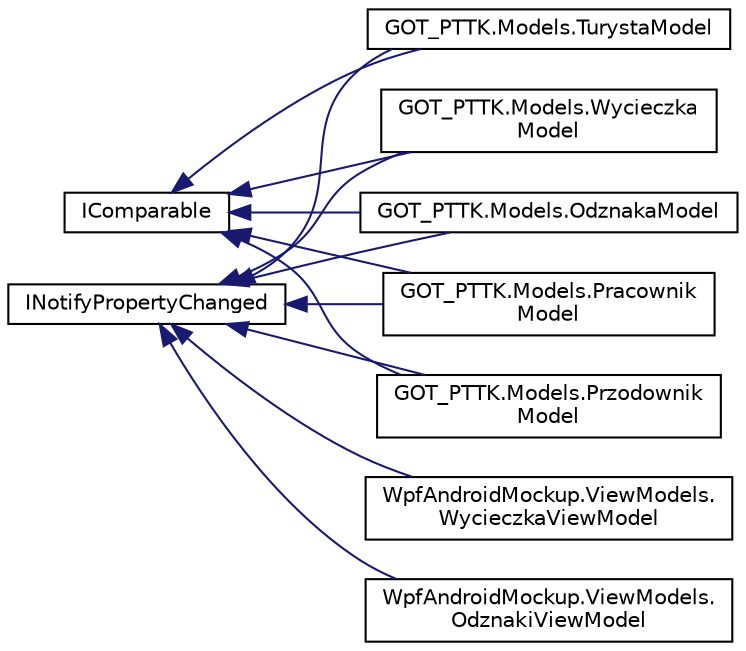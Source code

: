 digraph "Graficzna hierarchia klas"
{
 // INTERACTIVE_SVG=YES
  edge [fontname="Helvetica",fontsize="10",labelfontname="Helvetica",labelfontsize="10"];
  node [fontname="Helvetica",fontsize="10",shape=record];
  rankdir="LR";
  Node45 [label="IComparable",height=0.2,width=0.4,color="black", fillcolor="white", style="filled",URL="$class_i_comparable.html"];
  Node45 -> Node1 [dir="back",color="midnightblue",fontsize="10",style="solid",fontname="Helvetica"];
  Node1 [label="GOT_PTTK.Models.OdznakaModel",height=0.2,width=0.4,color="black", fillcolor="white", style="filled",URL="$class_g_o_t___p_t_t_k_1_1_models_1_1_odznaka_model.html",tooltip="Model odznaki "];
  Node45 -> Node2 [dir="back",color="midnightblue",fontsize="10",style="solid",fontname="Helvetica"];
  Node2 [label="GOT_PTTK.Models.Pracownik\lModel",height=0.2,width=0.4,color="black", fillcolor="white", style="filled",URL="$class_g_o_t___p_t_t_k_1_1_models_1_1_pracownik_model.html",tooltip="Model pracownika "];
  Node45 -> Node3 [dir="back",color="midnightblue",fontsize="10",style="solid",fontname="Helvetica"];
  Node3 [label="GOT_PTTK.Models.Przodownik\lModel",height=0.2,width=0.4,color="black", fillcolor="white", style="filled",URL="$class_g_o_t___p_t_t_k_1_1_models_1_1_przodownik_model.html",tooltip="Model Przodownika "];
  Node45 -> Node4 [dir="back",color="midnightblue",fontsize="10",style="solid",fontname="Helvetica"];
  Node4 [label="GOT_PTTK.Models.TurystaModel",height=0.2,width=0.4,color="black", fillcolor="white", style="filled",URL="$class_g_o_t___p_t_t_k_1_1_models_1_1_turysta_model.html",tooltip="Model turysty "];
  Node45 -> Node5 [dir="back",color="midnightblue",fontsize="10",style="solid",fontname="Helvetica"];
  Node5 [label="GOT_PTTK.Models.Wycieczka\lModel",height=0.2,width=0.4,color="black", fillcolor="white", style="filled",URL="$class_g_o_t___p_t_t_k_1_1_models_1_1_wycieczka_model.html",tooltip="Model Wycieczki "];
  Node0 [label="INotifyPropertyChanged",height=0.2,width=0.4,color="black", fillcolor="white", style="filled",URL="$class_i_notify_property_changed.html"];
  Node0 -> Node1 [dir="back",color="midnightblue",fontsize="10",style="solid",fontname="Helvetica"];
  Node0 -> Node2 [dir="back",color="midnightblue",fontsize="10",style="solid",fontname="Helvetica"];
  Node0 -> Node3 [dir="back",color="midnightblue",fontsize="10",style="solid",fontname="Helvetica"];
  Node0 -> Node4 [dir="back",color="midnightblue",fontsize="10",style="solid",fontname="Helvetica"];
  Node0 -> Node5 [dir="back",color="midnightblue",fontsize="10",style="solid",fontname="Helvetica"];
  Node0 -> Node6 [dir="back",color="midnightblue",fontsize="10",style="solid",fontname="Helvetica"];
  Node6 [label="WpfAndroidMockup.ViewModels.\lOdznakiViewModel",height=0.2,width=0.4,color="black", fillcolor="white", style="filled",URL="$class_wpf_android_mockup_1_1_view_models_1_1_odznaki_view_model.html",tooltip="ViewModel dla odznaki "];
  Node0 -> Node7 [dir="back",color="midnightblue",fontsize="10",style="solid",fontname="Helvetica"];
  Node7 [label="WpfAndroidMockup.ViewModels.\lWycieczkaViewModel",height=0.2,width=0.4,color="black", fillcolor="white", style="filled",URL="$class_wpf_android_mockup_1_1_view_models_1_1_wycieczka_view_model.html",tooltip="View model dla wycieczek "];
}
